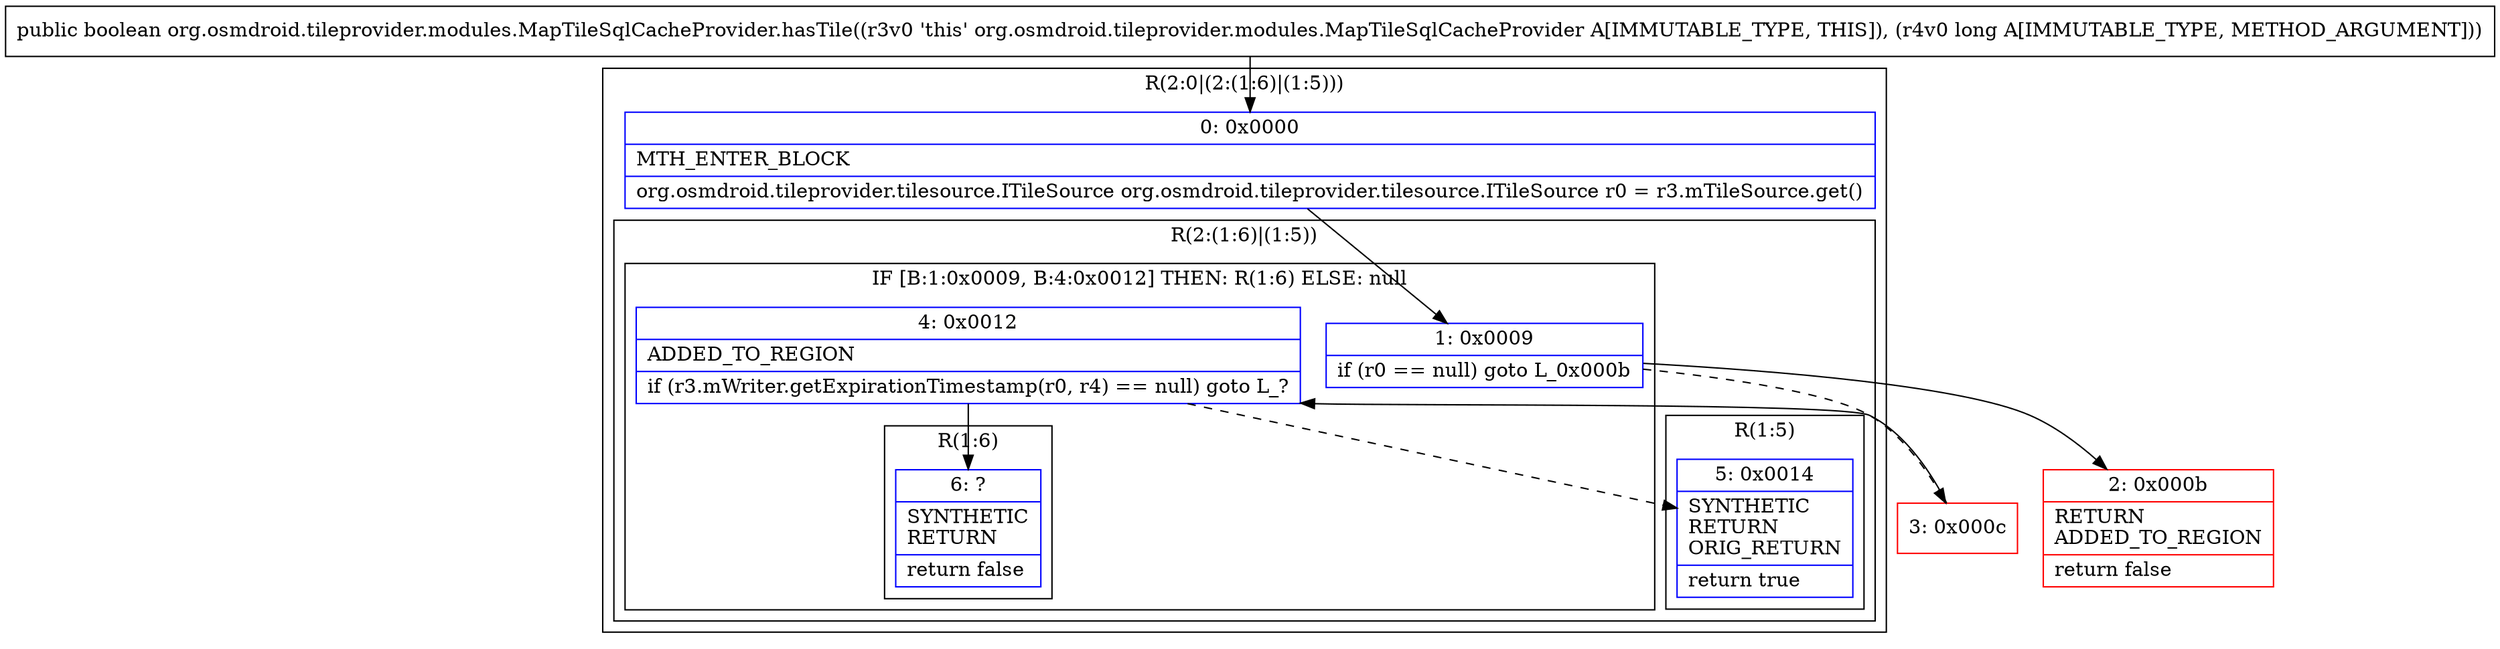 digraph "CFG fororg.osmdroid.tileprovider.modules.MapTileSqlCacheProvider.hasTile(J)Z" {
subgraph cluster_Region_172008999 {
label = "R(2:0|(2:(1:6)|(1:5)))";
node [shape=record,color=blue];
Node_0 [shape=record,label="{0\:\ 0x0000|MTH_ENTER_BLOCK\l|org.osmdroid.tileprovider.tilesource.ITileSource org.osmdroid.tileprovider.tilesource.ITileSource r0 = r3.mTileSource.get()\l}"];
subgraph cluster_Region_1915204744 {
label = "R(2:(1:6)|(1:5))";
node [shape=record,color=blue];
subgraph cluster_IfRegion_832955196 {
label = "IF [B:1:0x0009, B:4:0x0012] THEN: R(1:6) ELSE: null";
node [shape=record,color=blue];
Node_1 [shape=record,label="{1\:\ 0x0009|if (r0 == null) goto L_0x000b\l}"];
Node_4 [shape=record,label="{4\:\ 0x0012|ADDED_TO_REGION\l|if (r3.mWriter.getExpirationTimestamp(r0, r4) == null) goto L_?\l}"];
subgraph cluster_Region_628112061 {
label = "R(1:6)";
node [shape=record,color=blue];
Node_6 [shape=record,label="{6\:\ ?|SYNTHETIC\lRETURN\l|return false\l}"];
}
}
subgraph cluster_Region_718352852 {
label = "R(1:5)";
node [shape=record,color=blue];
Node_5 [shape=record,label="{5\:\ 0x0014|SYNTHETIC\lRETURN\lORIG_RETURN\l|return true\l}"];
}
}
}
Node_2 [shape=record,color=red,label="{2\:\ 0x000b|RETURN\lADDED_TO_REGION\l|return false\l}"];
Node_3 [shape=record,color=red,label="{3\:\ 0x000c}"];
MethodNode[shape=record,label="{public boolean org.osmdroid.tileprovider.modules.MapTileSqlCacheProvider.hasTile((r3v0 'this' org.osmdroid.tileprovider.modules.MapTileSqlCacheProvider A[IMMUTABLE_TYPE, THIS]), (r4v0 long A[IMMUTABLE_TYPE, METHOD_ARGUMENT])) }"];
MethodNode -> Node_0;
Node_0 -> Node_1;
Node_1 -> Node_2;
Node_1 -> Node_3[style=dashed];
Node_4 -> Node_5[style=dashed];
Node_4 -> Node_6;
Node_3 -> Node_4;
}

